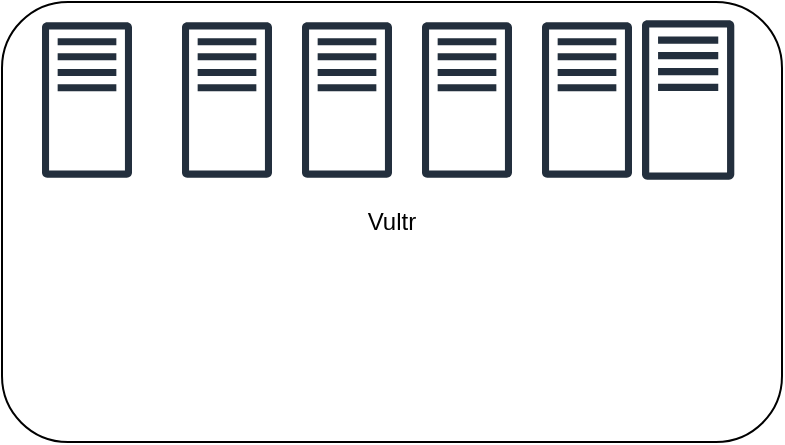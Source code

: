<mxfile version="24.7.14">
  <diagram name="Página-1" id="sUcLUFVMF_4q7fsrGF6p">
    <mxGraphModel dx="1120" dy="460" grid="1" gridSize="10" guides="1" tooltips="1" connect="1" arrows="1" fold="1" page="1" pageScale="1" pageWidth="827" pageHeight="1169" math="0" shadow="0">
      <root>
        <mxCell id="0" />
        <mxCell id="1" parent="0" />
        <mxCell id="7N4H4sc9Ubr1yTWu7OMq-7" value="Vultr" style="rounded=1;whiteSpace=wrap;html=1;" vertex="1" parent="1">
          <mxGeometry y="80" width="390" height="220" as="geometry" />
        </mxCell>
        <mxCell id="7N4H4sc9Ubr1yTWu7OMq-1" value="" style="sketch=0;outlineConnect=0;fontColor=#232F3E;gradientColor=none;fillColor=#232F3D;strokeColor=none;dashed=0;verticalLabelPosition=bottom;verticalAlign=top;align=center;html=1;fontSize=12;fontStyle=0;aspect=fixed;pointerEvents=1;shape=mxgraph.aws4.traditional_server;" vertex="1" parent="1">
          <mxGeometry x="20" y="90" width="45" height="78" as="geometry" />
        </mxCell>
        <mxCell id="7N4H4sc9Ubr1yTWu7OMq-2" value="" style="sketch=0;outlineConnect=0;fontColor=#232F3E;gradientColor=none;fillColor=#232F3D;strokeColor=none;dashed=0;verticalLabelPosition=bottom;verticalAlign=top;align=center;html=1;fontSize=12;fontStyle=0;aspect=fixed;pointerEvents=1;shape=mxgraph.aws4.traditional_server;" vertex="1" parent="1">
          <mxGeometry x="90" y="90" width="45" height="78" as="geometry" />
        </mxCell>
        <mxCell id="7N4H4sc9Ubr1yTWu7OMq-3" value="" style="sketch=0;outlineConnect=0;fontColor=#232F3E;gradientColor=none;fillColor=#232F3D;strokeColor=none;dashed=0;verticalLabelPosition=bottom;verticalAlign=top;align=center;html=1;fontSize=12;fontStyle=0;aspect=fixed;pointerEvents=1;shape=mxgraph.aws4.traditional_server;" vertex="1" parent="1">
          <mxGeometry x="150" y="90" width="45" height="78" as="geometry" />
        </mxCell>
        <mxCell id="7N4H4sc9Ubr1yTWu7OMq-4" value="" style="sketch=0;outlineConnect=0;fontColor=#232F3E;gradientColor=none;fillColor=#232F3D;strokeColor=none;dashed=0;verticalLabelPosition=bottom;verticalAlign=top;align=center;html=1;fontSize=12;fontStyle=0;aspect=fixed;pointerEvents=1;shape=mxgraph.aws4.traditional_server;" vertex="1" parent="1">
          <mxGeometry x="210" y="90" width="45" height="78" as="geometry" />
        </mxCell>
        <mxCell id="7N4H4sc9Ubr1yTWu7OMq-5" value="" style="sketch=0;outlineConnect=0;fontColor=#232F3E;gradientColor=none;fillColor=#232F3D;strokeColor=none;dashed=0;verticalLabelPosition=bottom;verticalAlign=top;align=center;html=1;fontSize=12;fontStyle=0;aspect=fixed;pointerEvents=1;shape=mxgraph.aws4.traditional_server;" vertex="1" parent="1">
          <mxGeometry x="270" y="90" width="45" height="78" as="geometry" />
        </mxCell>
        <mxCell id="7N4H4sc9Ubr1yTWu7OMq-6" value="" style="sketch=0;outlineConnect=0;fontColor=#232F3E;gradientColor=none;fillColor=#232F3D;strokeColor=none;dashed=0;verticalLabelPosition=bottom;verticalAlign=top;align=center;html=1;fontSize=12;fontStyle=0;aspect=fixed;pointerEvents=1;shape=mxgraph.aws4.traditional_server;" vertex="1" parent="1">
          <mxGeometry x="320" y="89" width="46.15" height="80" as="geometry" />
        </mxCell>
      </root>
    </mxGraphModel>
  </diagram>
</mxfile>
